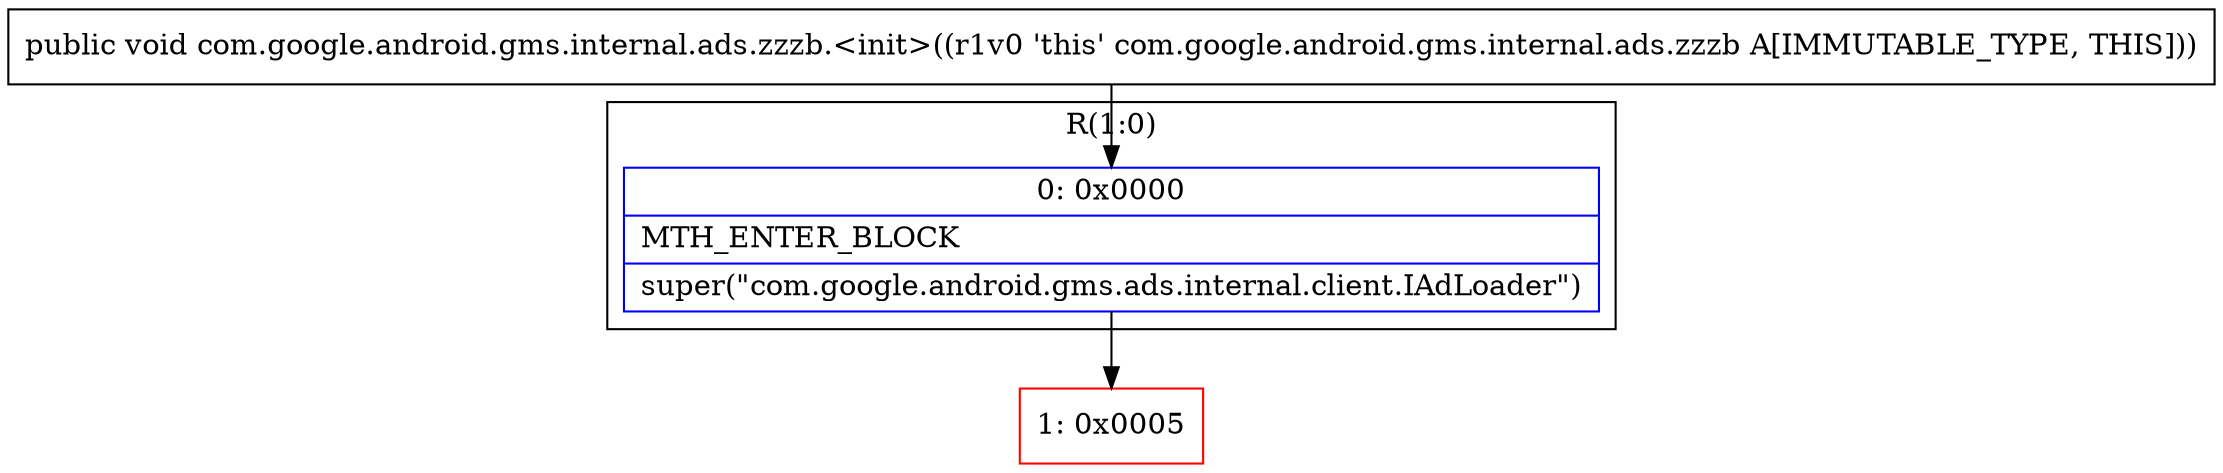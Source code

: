 digraph "CFG forcom.google.android.gms.internal.ads.zzzb.\<init\>()V" {
subgraph cluster_Region_1525906682 {
label = "R(1:0)";
node [shape=record,color=blue];
Node_0 [shape=record,label="{0\:\ 0x0000|MTH_ENTER_BLOCK\l|super(\"com.google.android.gms.ads.internal.client.IAdLoader\")\l}"];
}
Node_1 [shape=record,color=red,label="{1\:\ 0x0005}"];
MethodNode[shape=record,label="{public void com.google.android.gms.internal.ads.zzzb.\<init\>((r1v0 'this' com.google.android.gms.internal.ads.zzzb A[IMMUTABLE_TYPE, THIS])) }"];
MethodNode -> Node_0;
Node_0 -> Node_1;
}

